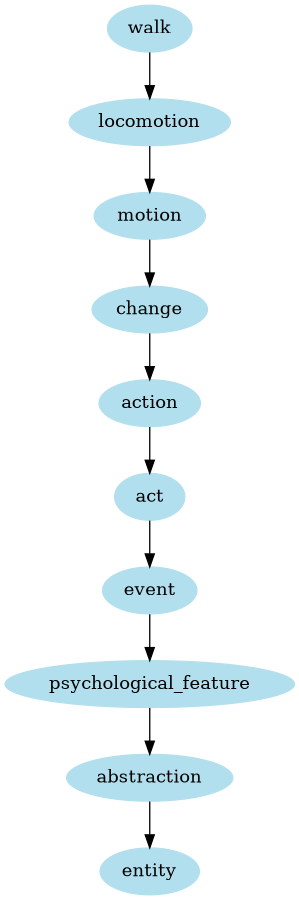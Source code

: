 digraph unix {
	node [color=lightblue2 style=filled]
	size="6,6"
	walk -> locomotion
	locomotion -> motion
	motion -> change
	change -> action
	action -> act
	act -> event
	event -> psychological_feature
	psychological_feature -> abstraction
	abstraction -> entity
}
